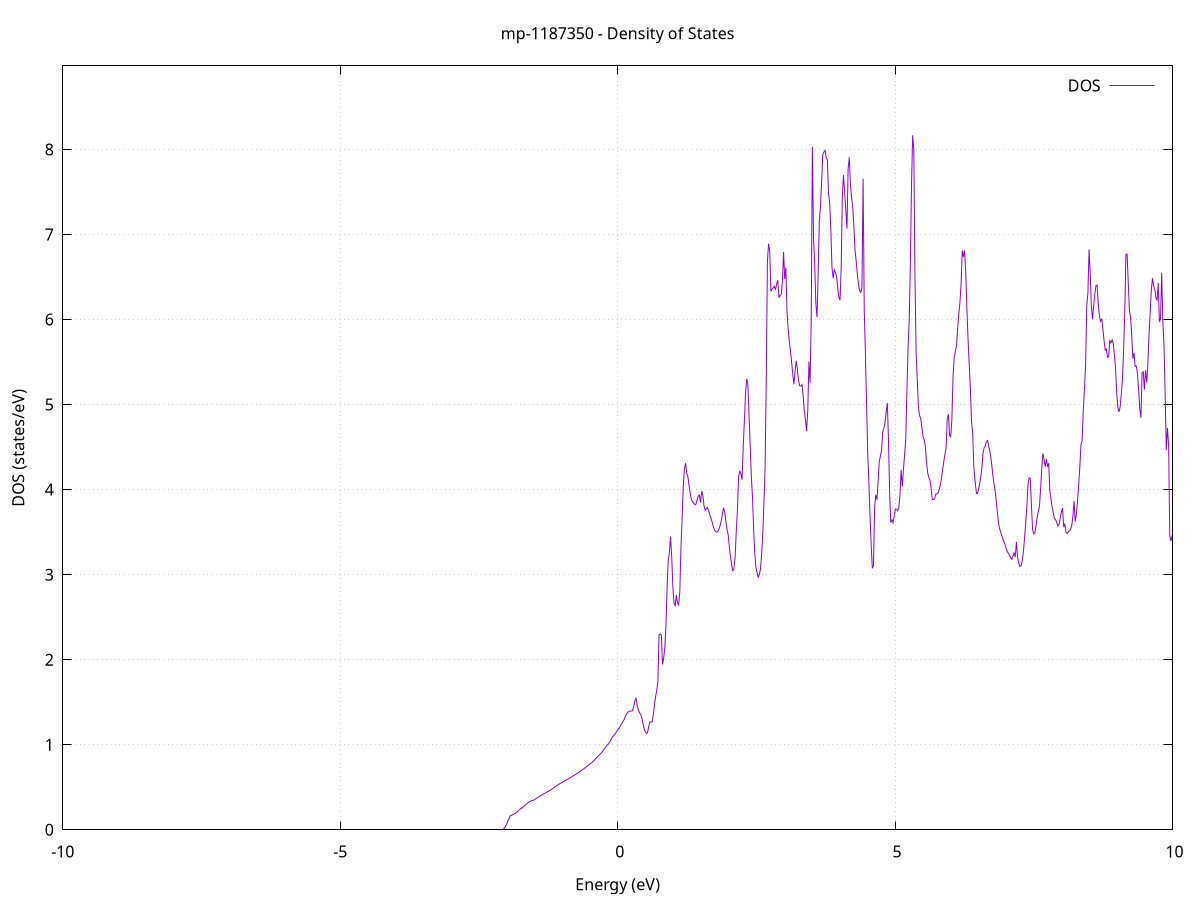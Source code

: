 set title 'mp-1187350 - Density of States'
set xlabel 'Energy (eV)'
set ylabel 'DOS (states/eV)'
set grid
set xrange [-10:10]
set yrange [0:8.982]
set xzeroaxis lt -1
set terminal png size 800,600
set output 'mp-1187350_dos_gnuplot.png'
plot '-' using 1:2 with lines title 'DOS'
-22.918600 0.000000
-22.897800 0.000000
-22.877100 0.000000
-22.856300 0.000000
-22.835500 0.000000
-22.814700 0.000000
-22.793900 0.000000
-22.773200 0.000000
-22.752400 0.000000
-22.731600 0.000000
-22.710800 0.000000
-22.690100 0.000000
-22.669300 0.000000
-22.648500 0.000000
-22.627700 0.000000
-22.607000 0.000000
-22.586200 0.000000
-22.565400 0.000000
-22.544600 0.000000
-22.523800 0.000000
-22.503100 0.000000
-22.482300 0.000000
-22.461500 0.000000
-22.440700 0.000000
-22.420000 0.000000
-22.399200 0.000000
-22.378400 0.000000
-22.357600 0.000000
-22.336900 0.000000
-22.316100 0.000000
-22.295300 0.000000
-22.274500 0.000000
-22.253700 0.000000
-22.233000 0.000000
-22.212200 0.000000
-22.191400 0.000000
-22.170600 0.000000
-22.149900 0.000000
-22.129100 0.000000
-22.108300 0.000000
-22.087500 0.000000
-22.066800 0.000000
-22.046000 0.000000
-22.025200 0.000000
-22.004400 0.000000
-21.983600 0.000000
-21.962900 0.000000
-21.942100 0.000000
-21.921300 0.000000
-21.900500 0.000000
-21.879800 0.000000
-21.859000 0.000000
-21.838200 0.000000
-21.817400 0.000000
-21.796700 0.000000
-21.775900 0.000000
-21.755100 0.000000
-21.734300 0.000000
-21.713500 0.000000
-21.692800 0.000000
-21.672000 0.000000
-21.651200 0.000000
-21.630400 0.000000
-21.609700 0.000000
-21.588900 0.000000
-21.568100 0.000000
-21.547300 0.000000
-21.526600 0.000000
-21.505800 0.000000
-21.485000 0.000000
-21.464200 0.000000
-21.443400 0.000000
-21.422700 0.000000
-21.401900 0.000000
-21.381100 0.000000
-21.360300 0.000000
-21.339600 0.000000
-21.318800 0.000000
-21.298000 0.000000
-21.277200 0.000000
-21.256500 0.000000
-21.235700 0.000000
-21.214900 0.000000
-21.194100 0.000000
-21.173300 0.000000
-21.152600 0.000000
-21.131800 0.000000
-21.111000 0.000000
-21.090200 0.000000
-21.069500 0.000000
-21.048700 0.000000
-21.027900 0.747400
-21.007100 7.833600
-20.986400 8.671100
-20.965600 11.995900
-20.944800 35.468800
-20.924000 35.820800
-20.903200 37.645400
-20.882500 43.817200
-20.861700 44.900000
-20.840900 52.432200
-20.820100 13.671100
-20.799400 15.639300
-20.778600 31.428600
-20.757800 29.004700
-20.737000 24.559500
-20.716200 35.311400
-20.695500 36.859000
-20.674700 30.303900
-20.653900 39.180500
-20.633100 26.637400
-20.612400 68.362500
-20.591600 54.418900
-20.570800 49.231000
-20.550000 76.402700
-20.529300 39.898900
-20.508500 0.000000
-20.487700 0.000000
-20.466900 0.000000
-20.446100 0.000000
-20.425400 0.000000
-20.404600 0.000000
-20.383800 0.000000
-20.363000 0.000000
-20.342300 0.000000
-20.321500 0.000000
-20.300700 0.000000
-20.279900 0.000000
-20.259200 0.000000
-20.238400 0.000000
-20.217600 0.000000
-20.196800 0.000000
-20.176000 0.000000
-20.155300 0.000000
-20.134500 0.000000
-20.113700 0.000000
-20.092900 0.000000
-20.072200 0.000000
-20.051400 0.000000
-20.030600 0.000000
-20.009800 0.000000
-19.989100 0.000000
-19.968300 0.000000
-19.947500 0.000000
-19.926700 0.000000
-19.905900 0.000000
-19.885200 0.000000
-19.864400 0.000000
-19.843600 0.000000
-19.822800 0.000000
-19.802100 0.000000
-19.781300 0.000000
-19.760500 0.000000
-19.739700 0.000000
-19.719000 0.000000
-19.698200 0.000000
-19.677400 0.000000
-19.656600 0.000000
-19.635800 0.000000
-19.615100 0.000000
-19.594300 0.000000
-19.573500 0.000000
-19.552700 0.000000
-19.532000 0.000000
-19.511200 0.000000
-19.490400 0.000000
-19.469600 0.000000
-19.448900 0.000000
-19.428100 0.000000
-19.407300 0.000000
-19.386500 0.000000
-19.365700 0.000000
-19.345000 0.000000
-19.324200 0.000000
-19.303400 0.000000
-19.282600 0.000000
-19.261900 0.000000
-19.241100 0.000000
-19.220300 127.515200
-19.199500 270.848300
-19.178800 0.000000
-19.158000 0.000000
-19.137200 0.000000
-19.116400 0.000000
-19.095600 0.000000
-19.074900 0.000000
-19.054100 0.000000
-19.033300 0.000000
-19.012500 0.000000
-18.991800 0.000000
-18.971000 0.000000
-18.950200 0.000000
-18.929400 0.000000
-18.908700 0.000000
-18.887900 0.000000
-18.867100 0.000000
-18.846300 0.000000
-18.825500 0.000000
-18.804800 0.000000
-18.784000 0.000000
-18.763200 0.000000
-18.742400 0.000000
-18.721700 0.000000
-18.700900 0.000000
-18.680100 0.000000
-18.659300 0.000000
-18.638600 0.000000
-18.617800 0.000000
-18.597000 0.000000
-18.576200 0.000000
-18.555400 0.000000
-18.534700 0.000000
-18.513900 0.000000
-18.493100 0.000000
-18.472300 0.000000
-18.451600 0.000000
-18.430800 0.000000
-18.410000 0.000000
-18.389200 0.000000
-18.368500 0.000000
-18.347700 0.000000
-18.326900 0.000000
-18.306100 0.000000
-18.285300 0.000000
-18.264600 0.000000
-18.243800 0.000000
-18.223000 0.000000
-18.202200 0.000000
-18.181500 0.000000
-18.160700 0.000000
-18.139900 0.000000
-18.119100 0.000000
-18.098400 0.000000
-18.077600 0.000000
-18.056800 0.000000
-18.036000 0.000000
-18.015200 0.000000
-17.994500 0.000000
-17.973700 0.000000
-17.952900 0.000000
-17.932100 0.000000
-17.911400 0.000000
-17.890600 0.000000
-17.869800 0.000000
-17.849000 0.000000
-17.828300 0.000000
-17.807500 0.000000
-17.786700 0.000000
-17.765900 0.000000
-17.745100 0.000000
-17.724400 0.000000
-17.703600 0.000000
-17.682800 0.000000
-17.662000 0.000000
-17.641300 0.000000
-17.620500 0.000000
-17.599700 0.000000
-17.578900 0.000000
-17.558100 0.000000
-17.537400 0.000000
-17.516600 0.000000
-17.495800 0.000000
-17.475000 0.000000
-17.454300 0.000000
-17.433500 0.000000
-17.412700 0.000000
-17.391900 0.000000
-17.371200 0.000000
-17.350400 0.000000
-17.329600 0.000000
-17.308800 0.000000
-17.288000 0.000000
-17.267300 0.000000
-17.246500 0.000000
-17.225700 0.000000
-17.204900 0.000000
-17.184200 0.000000
-17.163400 0.000000
-17.142600 0.000000
-17.121800 0.000000
-17.101100 0.000000
-17.080300 0.000000
-17.059500 0.000000
-17.038700 0.000000
-17.017900 0.000000
-16.997200 0.000000
-16.976400 0.000000
-16.955600 0.000000
-16.934800 0.000000
-16.914100 0.000000
-16.893300 0.000000
-16.872500 0.000000
-16.851700 0.000000
-16.831000 0.000000
-16.810200 0.000000
-16.789400 0.000000
-16.768600 0.000000
-16.747800 0.000000
-16.727100 0.000000
-16.706300 0.000000
-16.685500 0.000000
-16.664700 0.000000
-16.644000 0.000000
-16.623200 0.000000
-16.602400 0.000000
-16.581600 0.000000
-16.560900 0.000000
-16.540100 0.000000
-16.519300 0.000000
-16.498500 0.000000
-16.477700 0.000000
-16.457000 0.000000
-16.436200 0.000000
-16.415400 0.000000
-16.394600 0.000000
-16.373900 0.000000
-16.353100 0.000000
-16.332300 0.000000
-16.311500 0.000000
-16.290800 0.000000
-16.270000 0.000000
-16.249200 0.000000
-16.228400 0.000000
-16.207600 0.000000
-16.186900 0.000000
-16.166100 0.000000
-16.145300 0.000000
-16.124500 0.000000
-16.103800 0.000000
-16.083000 0.000000
-16.062200 0.000000
-16.041400 0.000000
-16.020700 0.000000
-15.999900 0.000000
-15.979100 0.000000
-15.958300 0.000000
-15.937500 0.000000
-15.916800 0.000000
-15.896000 0.000000
-15.875200 0.000000
-15.854400 0.000000
-15.833700 0.000000
-15.812900 0.000000
-15.792100 0.000000
-15.771300 0.000000
-15.750600 0.000000
-15.729800 0.000000
-15.709000 0.000000
-15.688200 0.000000
-15.667400 0.000000
-15.646700 0.000000
-15.625900 0.000000
-15.605100 0.000000
-15.584300 0.000000
-15.563600 0.000000
-15.542800 0.000000
-15.522000 0.000000
-15.501200 0.000000
-15.480500 0.000000
-15.459700 0.000000
-15.438900 0.000000
-15.418100 0.000000
-15.397300 0.000000
-15.376600 0.000000
-15.355800 0.000000
-15.335000 0.000000
-15.314200 0.000000
-15.293500 0.000000
-15.272700 0.000000
-15.251900 0.000000
-15.231100 0.000000
-15.210400 0.000000
-15.189600 0.000000
-15.168800 0.000000
-15.148000 0.000000
-15.127200 0.000000
-15.106500 0.000000
-15.085700 0.000000
-15.064900 0.000000
-15.044100 0.000000
-15.023400 0.000000
-15.002600 0.000000
-14.981800 0.000000
-14.961000 0.000000
-14.940300 0.000000
-14.919500 0.000000
-14.898700 0.000000
-14.877900 0.000000
-14.857100 0.000000
-14.836400 0.000000
-14.815600 0.000000
-14.794800 0.000000
-14.774000 0.000000
-14.753300 0.000000
-14.732500 0.000000
-14.711700 0.000000
-14.690900 0.000000
-14.670200 0.000000
-14.649400 0.000000
-14.628600 0.000000
-14.607800 0.000000
-14.587000 0.000000
-14.566300 0.000000
-14.545500 0.000000
-14.524700 0.000000
-14.503900 0.000000
-14.483200 0.000000
-14.462400 0.000000
-14.441600 0.000000
-14.420800 0.000000
-14.400100 0.000000
-14.379300 0.000000
-14.358500 0.000000
-14.337700 0.000000
-14.316900 0.000000
-14.296200 0.000000
-14.275400 0.000000
-14.254600 0.000000
-14.233800 0.000000
-14.213100 0.000000
-14.192300 0.000000
-14.171500 0.000000
-14.150700 0.000000
-14.129900 0.000000
-14.109200 0.000000
-14.088400 0.000000
-14.067600 0.000000
-14.046800 0.000000
-14.026100 0.000000
-14.005300 0.000000
-13.984500 0.000000
-13.963700 0.000000
-13.943000 0.000000
-13.922200 0.000000
-13.901400 0.000000
-13.880600 0.000000
-13.859800 0.000000
-13.839100 0.000000
-13.818300 0.000000
-13.797500 0.000000
-13.776700 0.000000
-13.756000 0.000000
-13.735200 0.000000
-13.714400 0.000000
-13.693600 0.000000
-13.672900 0.000000
-13.652100 0.000000
-13.631300 0.000000
-13.610500 0.000000
-13.589700 0.000000
-13.569000 0.000000
-13.548200 0.000000
-13.527400 0.000000
-13.506600 0.000000
-13.485900 0.000000
-13.465100 0.000000
-13.444300 0.000000
-13.423500 0.000000
-13.402800 0.000000
-13.382000 0.000000
-13.361200 0.000000
-13.340400 0.000000
-13.319600 0.000000
-13.298900 0.000000
-13.278100 0.000000
-13.257300 0.000000
-13.236500 0.000000
-13.215800 0.000000
-13.195000 0.000000
-13.174200 0.000000
-13.153400 0.000000
-13.132700 0.000000
-13.111900 0.000000
-13.091100 0.000000
-13.070300 0.000000
-13.049500 0.000000
-13.028800 0.000000
-13.008000 0.000000
-12.987200 0.000000
-12.966400 0.000000
-12.945700 0.000000
-12.924900 0.000000
-12.904100 0.000000
-12.883300 0.000000
-12.862600 0.000000
-12.841800 0.000000
-12.821000 0.000000
-12.800200 0.000000
-12.779400 0.000000
-12.758700 0.000000
-12.737900 0.000000
-12.717100 0.000000
-12.696300 0.000000
-12.675600 0.000000
-12.654800 0.000000
-12.634000 0.000000
-12.613200 0.000000
-12.592500 0.000000
-12.571700 0.000000
-12.550900 0.000000
-12.530100 0.000000
-12.509300 0.000000
-12.488600 0.000000
-12.467800 0.000000
-12.447000 0.000000
-12.426200 0.000000
-12.405500 0.000000
-12.384700 0.000000
-12.363900 0.000000
-12.343100 0.000000
-12.322400 0.000000
-12.301600 0.000000
-12.280800 0.000000
-12.260000 0.000000
-12.239200 0.000000
-12.218500 0.000000
-12.197700 0.000000
-12.176900 0.000000
-12.156100 0.000000
-12.135400 0.000000
-12.114600 0.000000
-12.093800 0.000000
-12.073000 0.000000
-12.052300 0.000000
-12.031500 0.000000
-12.010700 0.000000
-11.989900 0.000000
-11.969100 0.000000
-11.948400 0.000000
-11.927600 0.000000
-11.906800 0.000000
-11.886000 0.000000
-11.865300 0.000000
-11.844500 0.000000
-11.823700 0.000000
-11.802900 0.000000
-11.782200 0.000000
-11.761400 0.000000
-11.740600 0.000000
-11.719800 0.000000
-11.699000 0.000000
-11.678300 0.000000
-11.657500 0.000000
-11.636700 0.000000
-11.615900 0.000000
-11.595200 0.000000
-11.574400 0.000000
-11.553600 0.000000
-11.532800 0.000000
-11.512100 0.000000
-11.491300 0.000000
-11.470500 0.000000
-11.449700 0.000000
-11.428900 0.000000
-11.408200 0.000000
-11.387400 0.000000
-11.366600 0.000000
-11.345800 0.000000
-11.325100 0.000000
-11.304300 0.000000
-11.283500 0.000000
-11.262700 0.000000
-11.242000 0.000000
-11.221200 0.000000
-11.200400 0.000000
-11.179600 0.000000
-11.158800 0.000000
-11.138100 0.000000
-11.117300 0.000000
-11.096500 0.000000
-11.075700 0.000000
-11.055000 0.000000
-11.034200 0.000000
-11.013400 0.000000
-10.992600 0.000000
-10.971800 0.000000
-10.951100 0.000000
-10.930300 0.000000
-10.909500 0.000000
-10.888700 0.000000
-10.868000 0.000000
-10.847200 0.000000
-10.826400 0.000000
-10.805600 0.000000
-10.784900 0.000000
-10.764100 0.000000
-10.743300 0.000000
-10.722500 0.000000
-10.701700 0.000000
-10.681000 0.000000
-10.660200 0.000000
-10.639400 0.000000
-10.618600 0.000000
-10.597900 0.000000
-10.577100 0.000000
-10.556300 0.000000
-10.535500 0.000000
-10.514800 0.000000
-10.494000 0.000000
-10.473200 0.000000
-10.452400 0.000000
-10.431600 0.000000
-10.410900 0.000000
-10.390100 0.000000
-10.369300 0.000000
-10.348500 0.000000
-10.327800 0.000000
-10.307000 0.000000
-10.286200 0.000000
-10.265400 0.000000
-10.244700 0.000000
-10.223900 0.000000
-10.203100 0.000000
-10.182300 0.000000
-10.161500 0.000000
-10.140800 0.000000
-10.120000 0.000000
-10.099200 0.000000
-10.078400 0.000000
-10.057700 0.000000
-10.036900 0.000000
-10.016100 0.000000
-9.995300 0.000000
-9.974600 0.000000
-9.953800 0.000000
-9.933000 0.000000
-9.912200 0.000000
-9.891400 0.000000
-9.870700 0.000000
-9.849900 0.000000
-9.829100 0.000000
-9.808300 0.000000
-9.787600 0.000000
-9.766800 0.000000
-9.746000 0.000000
-9.725200 0.000000
-9.704500 0.000000
-9.683700 0.000000
-9.662900 0.000000
-9.642100 0.000000
-9.621300 0.000000
-9.600600 0.000000
-9.579800 0.000000
-9.559000 0.000000
-9.538200 0.000000
-9.517500 0.000000
-9.496700 0.000000
-9.475900 0.000000
-9.455100 0.000000
-9.434400 0.000000
-9.413600 0.000000
-9.392800 0.000000
-9.372000 0.000000
-9.351200 0.000000
-9.330500 0.000000
-9.309700 0.000000
-9.288900 0.000000
-9.268100 0.000000
-9.247400 0.000000
-9.226600 0.000000
-9.205800 0.000000
-9.185000 0.000000
-9.164300 0.000000
-9.143500 0.000000
-9.122700 0.000000
-9.101900 0.000000
-9.081100 0.000000
-9.060400 0.000000
-9.039600 0.000000
-9.018800 0.000000
-8.998000 0.000000
-8.977300 0.000000
-8.956500 0.000000
-8.935700 0.000000
-8.914900 0.000000
-8.894200 0.000000
-8.873400 0.000000
-8.852600 0.000000
-8.831800 0.000000
-8.811000 0.000000
-8.790300 0.000000
-8.769500 0.000000
-8.748700 0.000000
-8.727900 0.000000
-8.707200 0.000000
-8.686400 0.000000
-8.665600 0.000000
-8.644800 0.000000
-8.624100 0.000000
-8.603300 0.000000
-8.582500 0.000000
-8.561700 0.000000
-8.540900 0.000000
-8.520200 0.000000
-8.499400 0.000000
-8.478600 0.000000
-8.457800 0.000000
-8.437100 0.000000
-8.416300 0.000000
-8.395500 0.000000
-8.374700 0.000000
-8.354000 0.000000
-8.333200 0.000000
-8.312400 0.000000
-8.291600 0.000000
-8.270800 0.000000
-8.250100 0.000000
-8.229300 0.000000
-8.208500 0.000000
-8.187700 0.000000
-8.167000 0.000000
-8.146200 0.000000
-8.125400 0.000000
-8.104600 0.000000
-8.083900 0.000000
-8.063100 0.000000
-8.042300 0.000000
-8.021500 0.000000
-8.000700 0.000000
-7.980000 0.000000
-7.959200 0.000000
-7.938400 0.000000
-7.917600 0.000000
-7.896900 0.000000
-7.876100 0.000000
-7.855300 0.000000
-7.834500 0.000000
-7.813800 0.000000
-7.793000 0.000000
-7.772200 0.000000
-7.751400 0.000000
-7.730600 0.000000
-7.709900 0.000000
-7.689100 0.000000
-7.668300 0.000000
-7.647500 0.000000
-7.626800 0.000000
-7.606000 0.000000
-7.585200 0.000000
-7.564400 0.000000
-7.543600 0.000000
-7.522900 0.000000
-7.502100 0.000000
-7.481300 0.000000
-7.460500 0.000000
-7.439800 0.000000
-7.419000 0.000000
-7.398200 0.000000
-7.377400 0.000000
-7.356700 0.000000
-7.335900 0.000000
-7.315100 0.000000
-7.294300 0.000000
-7.273500 0.000000
-7.252800 0.000000
-7.232000 0.000000
-7.211200 0.000000
-7.190400 0.000000
-7.169700 0.000000
-7.148900 0.000000
-7.128100 0.000000
-7.107300 0.000000
-7.086600 0.000000
-7.065800 0.000000
-7.045000 0.000000
-7.024200 0.000000
-7.003400 0.000000
-6.982700 0.000000
-6.961900 0.000000
-6.941100 0.000000
-6.920300 0.000000
-6.899600 0.000000
-6.878800 0.000000
-6.858000 0.000000
-6.837200 0.000000
-6.816500 0.000000
-6.795700 0.000000
-6.774900 0.000000
-6.754100 0.000000
-6.733300 0.000000
-6.712600 0.000000
-6.691800 0.000000
-6.671000 0.000000
-6.650200 0.000000
-6.629500 0.000000
-6.608700 0.000000
-6.587900 0.000000
-6.567100 0.000000
-6.546400 0.000000
-6.525600 0.000000
-6.504800 0.000000
-6.484000 0.000000
-6.463200 0.000000
-6.442500 0.000000
-6.421700 0.000000
-6.400900 0.000000
-6.380100 0.000000
-6.359400 0.000000
-6.338600 0.000000
-6.317800 0.000000
-6.297000 0.000000
-6.276300 0.000000
-6.255500 0.000000
-6.234700 0.000000
-6.213900 0.000000
-6.193100 0.000000
-6.172400 0.000000
-6.151600 0.000000
-6.130800 0.000000
-6.110000 0.000000
-6.089300 0.000000
-6.068500 0.000000
-6.047700 0.000000
-6.026900 0.000000
-6.006200 0.000000
-5.985400 0.000000
-5.964600 0.000000
-5.943800 0.000000
-5.923000 0.000000
-5.902300 0.000000
-5.881500 0.000000
-5.860700 0.000000
-5.839900 0.000000
-5.819200 0.000000
-5.798400 0.000000
-5.777600 0.000000
-5.756800 0.000000
-5.736100 0.000000
-5.715300 0.000000
-5.694500 0.000000
-5.673700 0.000000
-5.652900 0.000000
-5.632200 0.000000
-5.611400 0.000000
-5.590600 0.000000
-5.569800 0.000000
-5.549100 0.000000
-5.528300 0.000000
-5.507500 0.000000
-5.486700 0.000000
-5.466000 0.000000
-5.445200 0.000000
-5.424400 0.000000
-5.403600 0.000000
-5.382800 0.000000
-5.362100 0.000000
-5.341300 0.000000
-5.320500 0.000000
-5.299700 0.000000
-5.279000 0.000000
-5.258200 0.000000
-5.237400 0.000000
-5.216600 0.000000
-5.195900 0.000000
-5.175100 0.000000
-5.154300 0.000000
-5.133500 0.000000
-5.112700 0.000000
-5.092000 0.000000
-5.071200 0.000000
-5.050400 0.000000
-5.029600 0.000000
-5.008900 0.000000
-4.988100 0.000000
-4.967300 0.000000
-4.946500 0.000000
-4.925800 0.000000
-4.905000 0.000000
-4.884200 0.000000
-4.863400 0.000000
-4.842600 0.000000
-4.821900 0.000000
-4.801100 0.000000
-4.780300 0.000000
-4.759500 0.000000
-4.738800 0.000000
-4.718000 0.000000
-4.697200 0.000000
-4.676400 0.000000
-4.655700 0.000000
-4.634900 0.000000
-4.614100 0.000000
-4.593300 0.000000
-4.572500 0.000000
-4.551800 0.000000
-4.531000 0.000000
-4.510200 0.000000
-4.489400 0.000000
-4.468700 0.000000
-4.447900 0.000000
-4.427100 0.000000
-4.406300 0.000000
-4.385500 0.000000
-4.364800 0.000000
-4.344000 0.000000
-4.323200 0.000000
-4.302400 0.000000
-4.281700 0.000000
-4.260900 0.000000
-4.240100 0.000000
-4.219300 0.000000
-4.198600 0.000000
-4.177800 0.000000
-4.157000 0.000000
-4.136200 0.000000
-4.115400 0.000000
-4.094700 0.000000
-4.073900 0.000000
-4.053100 0.000000
-4.032300 0.000000
-4.011600 0.000000
-3.990800 0.000000
-3.970000 0.000000
-3.949200 0.000000
-3.928500 0.000000
-3.907700 0.000000
-3.886900 0.000000
-3.866100 0.000000
-3.845300 0.000000
-3.824600 0.000000
-3.803800 0.000000
-3.783000 0.000000
-3.762200 0.000000
-3.741500 0.000000
-3.720700 0.000000
-3.699900 0.000000
-3.679100 0.000000
-3.658400 0.000000
-3.637600 0.000000
-3.616800 0.000000
-3.596000 0.000000
-3.575200 0.000000
-3.554500 0.000000
-3.533700 0.000000
-3.512900 0.000000
-3.492100 0.000000
-3.471400 0.000000
-3.450600 0.000000
-3.429800 0.000000
-3.409000 0.000000
-3.388300 0.000000
-3.367500 0.000000
-3.346700 0.000000
-3.325900 0.000000
-3.305100 0.000000
-3.284400 0.000000
-3.263600 0.000000
-3.242800 0.000000
-3.222000 0.000000
-3.201300 0.000000
-3.180500 0.000000
-3.159700 0.000000
-3.138900 0.000000
-3.118200 0.000000
-3.097400 0.000000
-3.076600 0.000000
-3.055800 0.000000
-3.035000 0.000000
-3.014300 0.000000
-2.993500 0.000000
-2.972700 0.000000
-2.951900 0.000000
-2.931200 0.000000
-2.910400 0.000000
-2.889600 0.000000
-2.868800 0.000000
-2.848100 0.000000
-2.827300 0.000000
-2.806500 0.000000
-2.785700 0.000000
-2.764900 0.000000
-2.744200 0.000000
-2.723400 0.000000
-2.702600 0.000000
-2.681800 0.000000
-2.661100 0.000000
-2.640300 0.000000
-2.619500 0.000000
-2.598700 0.000000
-2.578000 0.000000
-2.557200 0.000000
-2.536400 0.000000
-2.515600 0.000000
-2.494800 0.000000
-2.474100 0.000000
-2.453300 0.000000
-2.432500 0.000000
-2.411700 0.000000
-2.391000 0.000000
-2.370200 0.000000
-2.349400 0.000000
-2.328600 0.000000
-2.307900 0.000000
-2.287100 0.000000
-2.266300 0.000000
-2.245500 0.000000
-2.224700 0.000000
-2.204000 0.000000
-2.183200 0.000000
-2.162400 0.000000
-2.141600 0.000000
-2.120900 0.000000
-2.100100 0.000000
-2.079300 0.001300
-2.058500 0.009100
-2.037800 0.023900
-2.017000 0.045600
-1.996200 0.074300
-1.975400 0.110000
-1.954600 0.136300
-1.933900 0.167500
-1.913100 0.170700
-1.892300 0.175700
-1.871500 0.182700
-1.850800 0.191400
-1.830000 0.201100
-1.809200 0.211800
-1.788400 0.223300
-1.767700 0.235800
-1.746900 0.248900
-1.726100 0.256000
-1.705300 0.266300
-1.684500 0.278100
-1.663800 0.290200
-1.643000 0.302600
-1.622200 0.314700
-1.601400 0.324900
-1.580700 0.333200
-1.559900 0.339500
-1.539100 0.343800
-1.518300 0.346800
-1.497600 0.356000
-1.476800 0.364400
-1.456000 0.373000
-1.435200 0.381800
-1.414400 0.390500
-1.393700 0.399000
-1.372900 0.407200
-1.352100 0.415100
-1.331300 0.422700
-1.310600 0.430000
-1.289800 0.437100
-1.269000 0.444800
-1.248200 0.452600
-1.227500 0.460700
-1.206700 0.469000
-1.185900 0.477600
-1.165100 0.486600
-1.144300 0.496100
-1.123600 0.505900
-1.102800 0.516000
-1.082000 0.526300
-1.061200 0.534400
-1.040500 0.542400
-1.019700 0.550300
-0.998900 0.558300
-0.978100 0.566200
-0.957300 0.574100
-0.936600 0.581900
-0.915800 0.589700
-0.895000 0.597100
-0.874200 0.605200
-0.853500 0.613400
-0.832700 0.621500
-0.811900 0.629700
-0.791100 0.637900
-0.770400 0.646100
-0.749600 0.654400
-0.728800 0.662700
-0.708000 0.670900
-0.687200 0.681800
-0.666500 0.691400
-0.645700 0.701100
-0.624900 0.710900
-0.604100 0.720900
-0.583400 0.731000
-0.562600 0.741300
-0.541800 0.751600
-0.521000 0.762000
-0.500300 0.772400
-0.479500 0.783000
-0.458700 0.793700
-0.437900 0.807300
-0.417100 0.821600
-0.396400 0.835500
-0.375600 0.849400
-0.354800 0.863100
-0.334000 0.876900
-0.313300 0.891000
-0.292500 0.904800
-0.271700 0.921600
-0.250900 0.941800
-0.230200 0.960900
-0.209400 0.978700
-0.188600 0.995400
-0.167800 1.010800
-0.147000 1.028000
-0.126300 1.050400
-0.105500 1.077800
-0.084700 1.098000
-0.063900 1.111000
-0.043200 1.130300
-0.022400 1.151300
-0.001600 1.171300
0.019200 1.190000
0.039900 1.210200
0.060700 1.233800
0.081500 1.257100
0.102300 1.280000
0.123100 1.302600
0.143800 1.342600
0.164600 1.365200
0.185400 1.383400
0.206200 1.393400
0.226900 1.397000
0.247700 1.395500
0.268500 1.400300
0.289300 1.447500
0.310000 1.511500
0.330800 1.552000
0.351600 1.469500
0.372400 1.416700
0.393200 1.378500
0.413900 1.359200
0.434700 1.320500
0.455500 1.253900
0.476300 1.188000
0.497000 1.154300
0.517800 1.133200
0.538600 1.143500
0.559400 1.210000
0.580100 1.265700
0.600900 1.269200
0.621700 1.269000
0.642500 1.353000
0.663300 1.467900
0.684000 1.563900
0.704800 1.640700
0.725600 1.737800
0.746400 2.293400
0.767100 2.302900
0.787900 2.289100
0.808700 1.944400
0.829500 2.015000
0.850200 2.140400
0.871000 2.400100
0.891800 2.860100
0.912600 3.169900
0.933400 3.268200
0.954100 3.447700
0.974900 3.202700
0.995700 2.839400
1.016500 2.668300
1.037200 2.629900
1.058000 2.760200
1.078800 2.671300
1.099600 2.644800
1.120300 2.797500
1.141100 3.321000
1.161900 3.662500
1.182700 4.035100
1.203500 4.246100
1.224200 4.309800
1.245000 4.191600
1.265800 4.151200
1.286600 4.047600
1.307300 3.960300
1.328100 3.885700
1.348900 3.857900
1.369700 3.841200
1.390400 3.823000
1.411200 3.828800
1.432000 3.878800
1.452800 3.921700
1.473600 3.936000
1.494300 3.848300
1.515100 3.982200
1.535900 3.933300
1.556700 3.808600
1.577400 3.758100
1.598200 3.775100
1.619000 3.788800
1.639800 3.752200
1.660500 3.703100
1.681300 3.667000
1.702100 3.618900
1.722900 3.569800
1.743700 3.528600
1.764400 3.506400
1.785200 3.500500
1.806000 3.506300
1.826800 3.534600
1.847500 3.578600
1.868300 3.638700
1.889100 3.715500
1.909900 3.784700
1.930600 3.730300
1.951400 3.619400
1.972200 3.532100
1.993000 3.463100
2.013800 3.322000
2.034500 3.207700
2.055300 3.112100
2.076100 3.039300
2.096900 3.079100
2.117600 3.206000
2.138400 3.516900
2.159200 3.765200
2.180000 4.150700
2.200800 4.222200
2.221500 4.184500
2.242300 4.115100
2.263100 4.499700
2.283900 4.799800
2.304600 5.122900
2.325400 5.299100
2.346200 5.246100
2.367000 4.910500
2.387700 4.538600
2.408500 4.165800
2.429300 3.924000
2.450100 3.551300
2.470900 3.256600
2.491600 3.088000
2.512400 3.022600
2.533200 2.970300
2.554000 2.999400
2.574700 3.068900
2.595500 3.237300
2.616300 3.492400
2.637100 3.854000
2.657800 4.265300
2.678600 5.302200
2.699400 6.688900
2.720200 6.891100
2.741000 6.804900
2.761700 6.332700
2.782500 6.357900
2.803300 6.370300
2.824100 6.390500
2.844800 6.349200
2.865600 6.417400
2.886400 6.462100
2.907200 6.255900
2.927900 6.285300
2.948700 6.290200
2.969500 6.453700
2.990300 6.792900
3.011100 6.476400
3.031800 6.611300
3.052600 6.082600
3.073400 5.892200
3.094200 5.736700
3.114900 5.627900
3.135700 5.499200
3.156500 5.358600
3.177300 5.238800
3.198000 5.389300
3.218800 5.516200
3.239600 5.414300
3.260400 5.279300
3.281200 5.219700
3.301900 5.218000
3.322700 5.234500
3.343500 5.099500
3.364300 4.921000
3.385000 4.821300
3.405800 4.688500
3.426600 4.932000
3.447400 5.505300
3.468100 5.256300
3.488900 6.006800
3.509700 8.032200
3.530500 6.953300
3.551300 6.657400
3.572000 6.189000
3.592800 6.029800
3.613600 6.518000
3.634400 7.152300
3.655100 7.322900
3.675900 7.610700
3.696700 7.938600
3.717500 7.969000
3.738200 7.988200
3.759000 7.905900
3.779800 7.876100
3.800600 7.483400
3.821400 7.370400
3.842100 7.060400
3.862900 6.615800
3.883700 6.485600
3.904500 6.584600
3.925200 6.553200
3.946000 6.506000
3.966800 6.368500
3.987600 6.263200
4.008300 6.228200
4.029100 6.621800
4.049900 7.449400
4.070700 7.697700
4.091500 7.505200
4.112200 7.290300
4.133000 7.070000
4.153800 7.773500
4.174600 7.906600
4.195300 7.591400
4.216100 7.434300
4.236900 7.319300
4.257700 7.095900
4.278400 6.816900
4.299200 6.687000
4.320000 6.532500
4.340800 6.408600
4.361600 6.337400
4.382300 6.318900
4.403100 6.376900
4.423900 7.654300
4.444700 6.094900
4.465400 5.613300
4.486200 5.019400
4.507000 4.426900
4.527800 4.083800
4.548500 3.689600
4.569300 3.357300
4.590100 3.075300
4.610900 3.104900
4.631700 3.791500
4.652400 3.939300
4.673200 3.880300
4.694000 4.098000
4.714800 4.328600
4.735500 4.396700
4.756300 4.460800
4.777100 4.673600
4.797900 4.720500
4.818600 4.790000
4.839400 4.911200
4.860200 5.018100
4.881000 4.592900
4.901800 3.961000
4.922500 3.611500
4.943300 3.644300
4.964100 3.611100
4.984900 3.694400
5.005600 3.770200
5.026400 3.768900
5.047200 3.751700
5.068000 3.787600
5.088700 3.939000
5.109500 4.229200
5.130300 4.037000
5.151100 4.238300
5.171900 4.407600
5.192600 4.590900
5.213400 5.157700
5.234200 5.664400
5.255000 5.992400
5.275700 6.645600
5.296500 7.583900
5.317300 8.165200
5.338100 7.993500
5.358800 6.493300
5.379600 5.604600
5.400400 5.280200
5.421200 4.967700
5.442000 4.872900
5.462700 4.832500
5.483500 4.729600
5.504300 4.618500
5.525100 4.586000
5.545800 4.506000
5.566600 4.328000
5.587400 4.198900
5.608200 4.143700
5.629000 4.109600
5.649700 4.016000
5.670500 3.879900
5.691300 3.883800
5.712100 3.891600
5.732800 3.944500
5.753600 3.949400
5.774400 3.961100
5.795200 4.001700
5.815900 4.054500
5.836700 4.133700
5.857500 4.233900
5.878300 4.331800
5.899100 4.414200
5.919800 4.491300
5.940600 4.834400
5.961400 4.885300
5.982200 4.636600
6.002900 4.621900
6.023700 4.818100
6.044500 5.330700
6.065300 5.550400
6.086000 5.628900
6.106800 5.687600
6.127600 5.893200
6.148400 6.064200
6.169200 6.197500
6.189900 6.420800
6.210700 6.808700
6.231500 6.737600
6.252300 6.812000
6.273000 6.565000
6.293800 6.134000
6.314600 5.781000
6.335400 5.478500
6.356100 5.211900
6.376900 4.807700
6.397700 4.673700
6.418500 4.277700
6.439300 4.112100
6.460000 3.955700
6.480800 3.955700
6.501600 3.995400
6.522400 4.058800
6.543100 4.147000
6.563900 4.246600
6.584700 4.427600
6.605500 4.491600
6.626200 4.512600
6.647000 4.567400
6.667800 4.577100
6.688600 4.509500
6.709400 4.447100
6.730100 4.356900
6.750900 4.240800
6.771700 4.115600
6.792500 4.034300
6.813200 3.934100
6.834000 3.796400
6.854800 3.663200
6.875600 3.561900
6.896300 3.517000
6.917100 3.471700
6.937900 3.428500
6.958700 3.387900
6.979500 3.359900
7.000200 3.310400
7.021000 3.272200
7.041800 3.252700
7.062600 3.223800
7.083300 3.196900
7.104100 3.181800
7.124900 3.217500
7.145700 3.254800
7.166400 3.208000
7.187200 3.385600
7.208000 3.200500
7.228800 3.137500
7.249600 3.096100
7.270300 3.102200
7.291100 3.161300
7.311900 3.261400
7.332700 3.421500
7.353400 3.600000
7.374200 3.796800
7.395000 4.056300
7.415800 4.136500
7.436500 4.135000
7.457300 3.821800
7.478100 3.535200
7.498900 3.479600
7.519700 3.490000
7.540400 3.574700
7.561200 3.674600
7.582000 3.744800
7.602800 3.806600
7.623500 4.014000
7.644300 4.258200
7.665100 4.424400
7.685900 4.355500
7.706600 4.268900
7.727400 4.359700
7.748200 4.267500
7.769000 4.309800
7.789800 3.986400
7.810500 3.887200
7.831300 3.793700
7.852100 3.724000
7.872900 3.655300
7.893600 3.647700
7.914400 3.611900
7.935200 3.568700
7.956000 3.592200
7.976700 3.665600
7.997500 3.735900
8.018300 3.781500
8.039100 3.562900
8.059900 3.592300
8.080600 3.497800
8.101400 3.483300
8.122200 3.504600
8.143000 3.515500
8.163700 3.532500
8.184500 3.577200
8.205300 3.687800
8.226100 3.864000
8.246800 3.623300
8.267600 3.708300
8.288400 3.866000
8.309200 4.052400
8.330000 4.269500
8.350700 4.530100
8.371500 4.573800
8.392300 4.936700
8.413100 5.175000
8.433800 5.472000
8.454600 6.158400
8.475400 6.311700
8.496200 6.824000
8.516900 6.543600
8.537700 6.148200
8.558500 6.004900
8.579300 6.160300
8.600100 6.295200
8.620800 6.398900
8.641600 6.401900
8.662400 6.180600
8.683200 6.044100
8.703900 5.978400
8.724700 6.010700
8.745500 5.884900
8.766300 5.751500
8.787000 5.640100
8.807800 5.652900
8.828600 5.554400
8.849400 5.565700
8.870200 5.751800
8.890900 5.725600
8.911700 5.761500
8.932500 5.717500
8.953300 5.582400
8.974000 5.420600
8.994800 5.140500
9.015600 4.962500
9.036400 4.913800
9.057200 4.974700
9.077900 5.126600
9.098700 5.299400
9.119500 5.651900
9.140300 6.109300
9.161000 6.766300
9.181800 6.768400
9.202600 6.438500
9.223400 6.101700
9.244100 6.025100
9.264900 5.819000
9.285700 5.539000
9.306500 5.607400
9.327300 5.447700
9.348000 5.453000
9.368800 5.357800
9.389600 5.170600
9.410400 4.949500
9.431100 4.844600
9.451900 5.374300
9.472700 5.385200
9.493500 5.176000
9.514200 5.404500
9.535000 5.262000
9.555800 5.473400
9.576600 5.822400
9.597400 6.078800
9.618100 6.342100
9.638900 6.486200
9.659700 6.397900
9.680500 6.356900
9.701200 6.249800
9.722000 6.231100
9.742800 6.430600
9.763600 5.980300
9.784300 6.002000
9.805100 6.549300
9.825900 5.976300
9.846700 5.707400
9.867500 5.125100
9.888200 4.464700
9.909000 4.726500
9.929800 4.527000
9.950600 3.463600
9.971300 3.394000
9.992100 3.452300
10.012900 3.417300
10.033700 3.291000
10.054400 3.181100
10.075200 3.096800
10.096000 3.077800
10.116800 3.019500
10.137600 2.956400
10.158300 2.922500
10.179100 2.807800
10.199900 2.711800
10.220700 2.631000
10.241400 2.585900
10.262200 2.486200
10.283000 2.381200
10.303800 2.271000
10.324500 2.138200
10.345300 1.979700
10.366100 1.839900
10.386900 1.719100
10.407700 1.697600
10.428400 1.652700
10.449200 1.524200
10.470000 1.347400
10.490800 1.190300
10.511500 1.049400
10.532300 0.926000
10.553100 0.818200
10.573900 0.724800
10.594600 0.646500
10.615400 0.595300
10.636200 0.579500
10.657000 0.599400
10.677800 0.665200
10.698500 0.777200
10.719300 0.866800
10.740100 1.013000
10.760900 1.215200
10.781600 1.333500
10.802400 1.543800
10.823200 1.746300
10.844000 1.935800
10.864700 2.116900
10.885500 2.301400
10.906300 2.496500
10.927100 2.692700
10.947900 2.867600
10.968600 3.094600
10.989400 3.426100
11.010200 3.554600
11.031000 3.531600
11.051700 3.622700
11.072500 3.624600
11.093300 3.681100
11.114100 3.771100
11.134800 3.897700
11.155600 3.871400
11.176400 3.852800
11.197200 3.867900
11.218000 3.942800
11.238700 4.025000
11.259500 3.995000
11.280300 4.033300
11.301100 4.058000
11.321800 4.085800
11.342600 4.100900
11.363400 4.058000
11.384200 3.989000
11.404900 3.962300
11.425700 3.597100
11.446500 3.567600
11.467300 3.570500
11.488100 3.574700
11.508800 3.733900
11.529600 3.850500
11.550400 4.240300
11.571200 3.914300
11.591900 3.640800
11.612700 3.481200
11.633500 3.324100
11.654300 3.192200
11.675000 3.119200
11.695800 3.098400
11.716600 3.069400
11.737400 3.046000
11.758200 3.047100
11.778900 3.076600
11.799700 3.118700
11.820500 3.167300
11.841300 3.202600
11.862000 3.252500
11.882800 3.257500
11.903600 3.233500
11.924400 3.198200
11.945100 3.167200
11.965900 3.149700
11.986700 3.180400
12.007500 3.326500
12.028300 3.505200
12.049000 3.408400
12.069800 3.138900
12.090600 3.141800
12.111400 3.261700
12.132100 3.141900
12.152900 3.182900
12.173700 3.207400
12.194500 3.221300
12.215300 3.226500
12.236000 2.984500
12.256800 2.946100
12.277600 2.911900
12.298400 2.879200
12.319100 2.829100
12.339900 2.746900
12.360700 2.712200
12.381500 2.840400
12.402200 2.580000
12.423000 2.561500
12.443800 2.569200
12.464600 2.465900
12.485400 2.435600
12.506100 2.479400
12.526900 2.428800
12.547700 2.398000
12.568500 2.372500
12.589200 2.363400
12.610000 2.369100
12.630800 2.387900
12.651600 2.422800
12.672300 2.493200
12.693100 2.562300
12.713900 2.664400
12.734700 2.896700
12.755500 2.954200
12.776200 3.002800
12.797000 3.162700
12.817800 3.374200
12.838600 3.450600
12.859300 3.507600
12.880100 3.550400
12.900900 3.615100
12.921700 3.677300
12.942400 3.736000
12.963200 3.791500
12.984000 3.864800
13.004800 3.959400
13.025600 4.022200
13.046300 4.112500
13.067100 4.206700
13.087900 4.292500
13.108700 4.351800
13.129400 4.505100
13.150200 4.698100
13.171000 5.083200
13.191800 5.550700
13.212500 6.083900
13.233300 6.601200
13.254100 7.507500
13.274900 9.816600
13.295700 13.282100
13.316400 8.531400
13.337200 7.758800
13.358000 7.201100
13.378800 6.833700
13.399500 6.332800
13.420300 5.946600
13.441100 5.411200
13.461900 5.033500
13.482600 4.576400
13.503400 4.326400
13.524200 4.051300
13.545000 3.760500
13.565800 3.488700
13.586500 3.311700
13.607300 3.167000
13.628100 3.119500
13.648900 3.038200
13.669600 2.961200
13.690400 2.902100
13.711200 2.861300
13.732000 2.911400
13.752700 2.871200
13.773500 2.875100
13.794300 2.912600
13.815100 2.958400
13.835900 3.008400
13.856600 3.063600
13.877400 3.123500
13.898200 3.244800
13.919000 3.383300
13.939700 3.460900
13.960500 3.592800
13.981300 3.741600
14.002100 3.857100
14.022800 3.859100
14.043600 3.706200
14.064400 3.692500
14.085200 3.688400
14.106000 3.703000
14.126700 3.737400
14.147500 3.795800
14.168300 3.920300
14.189100 4.007800
14.209800 4.072900
14.230600 4.174700
14.251400 4.312500
14.272200 4.388300
14.292900 4.495200
14.313700 4.626200
14.334500 4.766700
14.355300 4.910200
14.376100 5.054700
14.396800 5.161700
14.417600 5.258600
14.438400 5.275800
14.459200 5.280100
14.479900 5.271100
14.500700 5.225700
14.521500 5.105200
14.542300 5.016100
14.563000 4.924300
14.583800 4.875800
14.604600 4.862700
14.625400 4.893800
14.646200 4.941800
14.666900 5.037000
14.687700 5.121000
14.708500 5.094600
14.729300 5.014700
14.750000 5.120800
14.770800 5.284300
14.791600 5.361700
14.812400 5.234200
14.833100 5.139400
14.853900 5.062900
14.874700 5.006800
14.895500 4.971300
14.916300 4.958300
14.937000 4.970700
14.957800 4.945600
14.978600 4.934100
14.999400 4.862100
15.020100 4.719200
15.040900 4.648000
15.061700 4.712400
15.082500 4.873800
15.103200 4.985800
15.124000 5.147800
15.144800 5.347300
15.165600 5.428600
15.186400 5.440500
15.207100 5.581800
15.227900 5.914300
15.248700 6.280200
15.269500 6.460000
15.290200 6.713400
15.311000 6.974100
15.331800 7.155200
15.352600 7.269300
15.373300 7.340600
15.394100 7.396600
15.414900 7.308700
15.435700 7.185500
15.456500 7.083600
15.477200 6.934400
15.498000 6.822200
15.518800 6.779800
15.539600 6.775700
15.560300 6.525600
15.581100 6.293900
15.601900 6.188400
15.622700 6.065500
15.643500 5.809400
15.664200 5.537800
15.685000 5.286000
15.705800 5.346300
15.726600 4.748700
15.747300 4.617400
15.768100 4.534200
15.788900 4.541600
15.809700 4.346000
15.830400 4.230000
15.851200 4.267600
15.872000 4.338400
15.892800 4.549900
15.913600 5.194700
15.934300 4.770300
15.955100 4.567200
15.975900 4.241500
15.996700 3.905100
16.017400 3.689800
16.038200 3.705400
16.059000 3.843800
16.079800 4.002600
16.100500 4.635100
16.121300 5.250500
16.142100 5.655900
16.162900 5.392000
16.183700 4.358600
16.204400 3.509100
16.225200 3.001800
16.246000 2.865900
16.266800 2.743800
16.287500 2.690000
16.308300 2.848700
16.329100 2.783800
16.349900 2.685000
16.370600 1.141600
16.391400 0.669500
16.412200 0.357300
16.433000 0.327300
16.453800 0.297900
16.474500 0.269100
16.495300 0.240900
16.516100 0.213400
16.536900 0.186500
16.557600 0.160300
16.578400 0.134600
16.599200 0.109600
16.620000 0.085200
16.640700 0.061500
16.661500 0.038700
16.682300 0.022500
16.703100 0.011600
16.723900 0.005000
16.744600 0.000300
16.765400 0.000000
16.786200 0.000000
16.807000 0.000000
16.827700 0.000000
16.848500 0.000000
16.869300 0.000000
16.890100 0.000000
16.910800 0.000000
16.931600 0.000000
16.952400 0.000000
16.973200 0.000000
16.994000 0.000000
17.014700 0.000000
17.035500 0.000000
17.056300 0.000000
17.077100 0.000000
17.097800 0.000000
17.118600 0.000000
17.139400 0.000000
17.160200 0.000000
17.180900 0.000000
17.201700 0.000000
17.222500 0.000000
17.243300 0.000000
17.264100 0.000000
17.284800 0.000000
17.305600 0.000000
17.326400 0.000000
17.347200 0.000000
17.367900 0.000000
17.388700 0.000000
17.409500 0.000000
17.430300 0.000000
17.451000 0.000000
17.471800 0.000000
17.492600 0.000000
17.513400 0.000000
17.534200 0.000000
17.554900 0.000000
17.575700 0.000000
17.596500 0.000000
17.617300 0.000000
17.638000 0.000000
17.658800 0.000000
17.679600 0.000000
17.700400 0.000000
17.721100 0.000000
17.741900 0.000000
17.762700 0.000000
17.783500 0.000000
17.804300 0.000000
17.825000 0.000000
17.845800 0.000000
17.866600 0.000000
17.887400 0.000000
17.908100 0.000000
17.928900 0.000000
17.949700 0.000000
17.970500 0.000000
17.991200 0.000000
18.012000 0.000000
18.032800 0.000000
18.053600 0.000000
18.074400 0.000000
18.095100 0.000000
18.115900 0.000000
18.136700 0.000000
18.157500 0.000000
18.178200 0.000000
18.199000 0.000000
18.219800 0.000000
18.240600 0.000000
18.261300 0.000000
18.282100 0.000000
18.302900 0.000000
18.323700 0.000000
18.344500 0.000000
18.365200 0.000000
18.386000 0.000000
18.406800 0.000000
18.427600 0.000000
18.448300 0.000000
18.469100 0.000000
18.489900 0.000000
18.510700 0.000000
18.531400 0.000000
18.552200 0.000000
18.573000 0.000000
18.593800 0.000000
18.614600 0.000000
18.635300 0.000000
e
